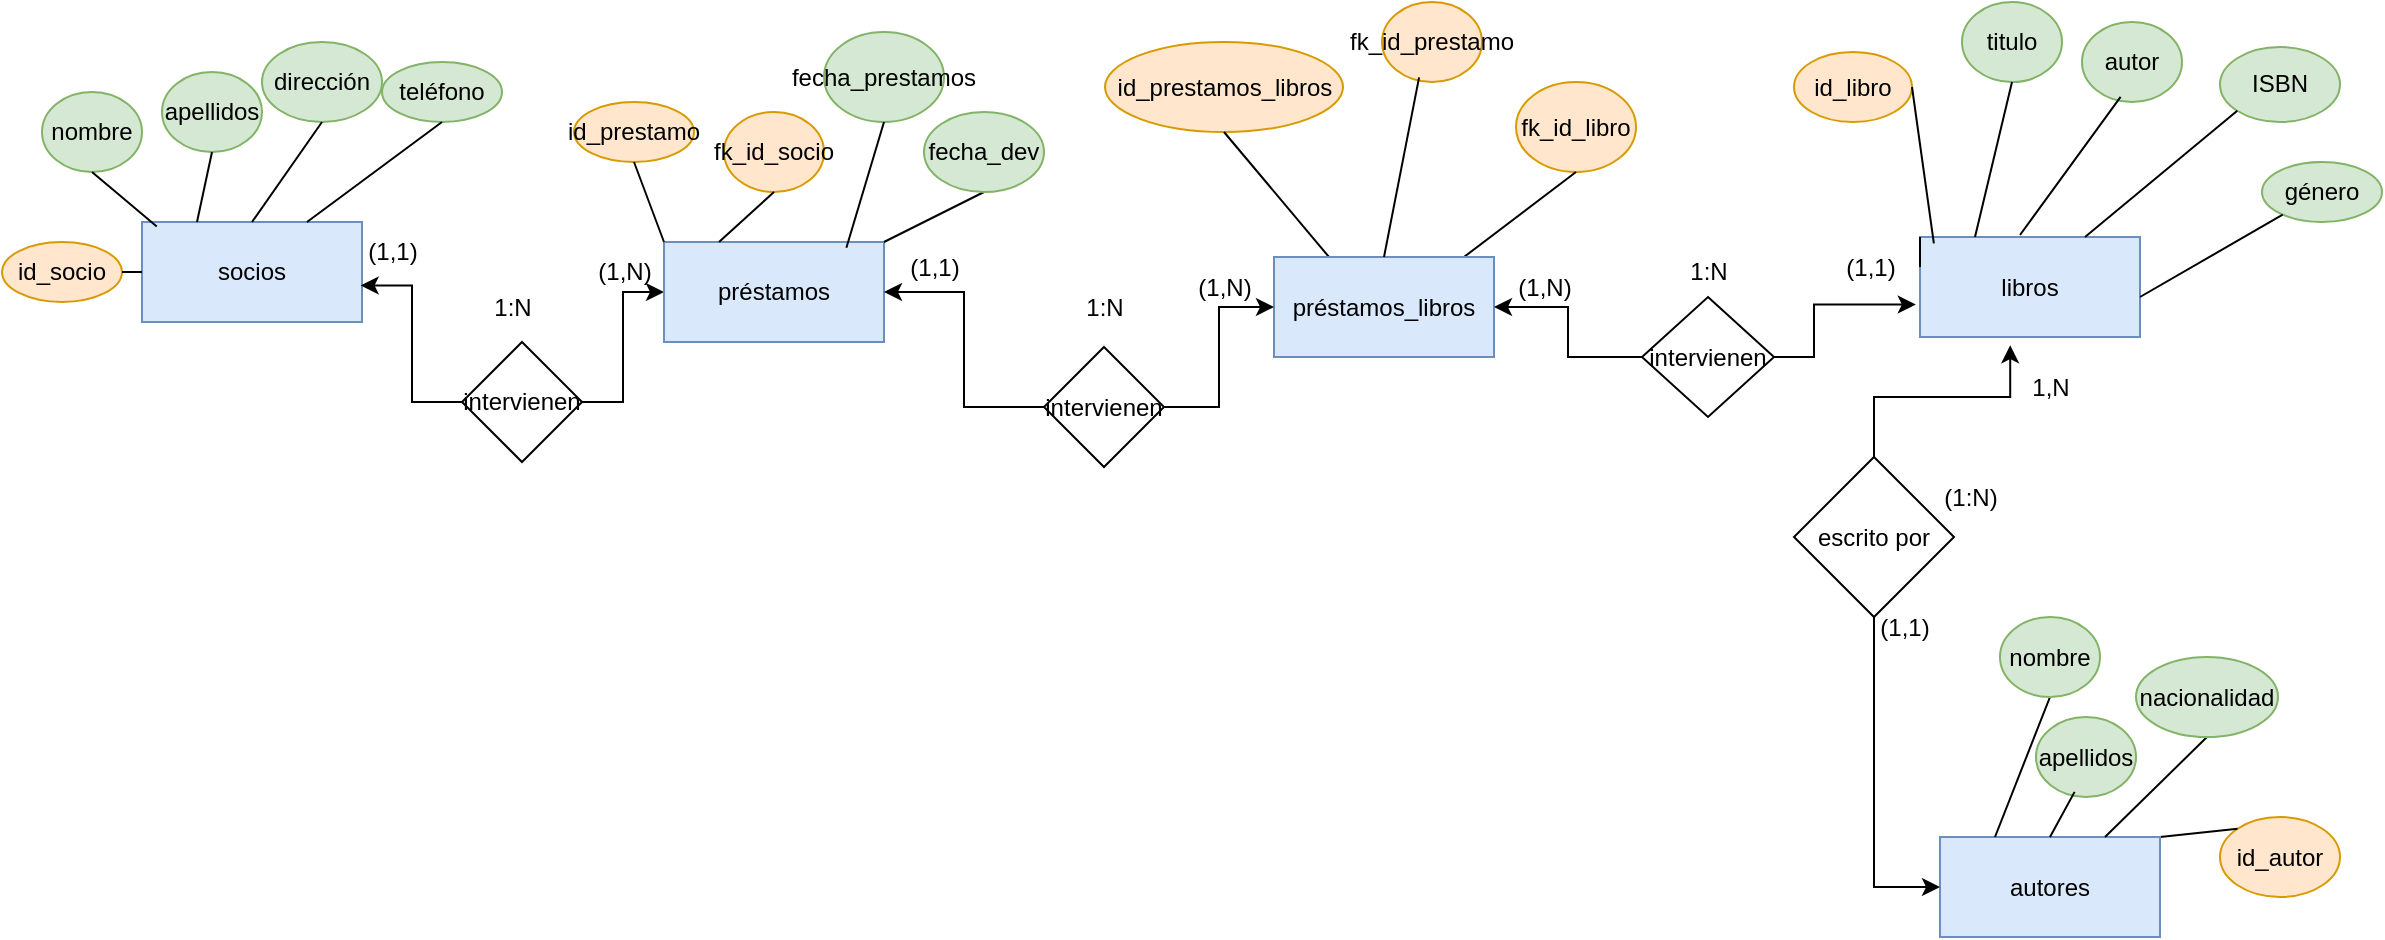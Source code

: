 <mxfile version="26.2.7">
  <diagram name="Página-1" id="aIbBZv8xXnTO-goJJS8v">
    <mxGraphModel dx="1231" dy="634" grid="1" gridSize="10" guides="1" tooltips="1" connect="1" arrows="1" fold="1" page="1" pageScale="1" pageWidth="827" pageHeight="1169" math="0" shadow="0">
      <root>
        <mxCell id="0" />
        <mxCell id="1" parent="0" />
        <mxCell id="xGct-tMNZXT1PtBBOcju-1" value="socios" style="rounded=0;whiteSpace=wrap;html=1;fillColor=#dae8fc;strokeColor=#6c8ebf;" vertex="1" parent="1">
          <mxGeometry x="80" y="110" width="110" height="50" as="geometry" />
        </mxCell>
        <mxCell id="xGct-tMNZXT1PtBBOcju-4" value="apellidos" style="ellipse;whiteSpace=wrap;html=1;fillColor=#d5e8d4;strokeColor=#82b366;" vertex="1" parent="1">
          <mxGeometry x="90" y="35" width="50" height="40" as="geometry" />
        </mxCell>
        <mxCell id="xGct-tMNZXT1PtBBOcju-6" value="dirección" style="ellipse;whiteSpace=wrap;html=1;fillColor=#d5e8d4;strokeColor=#82b366;" vertex="1" parent="1">
          <mxGeometry x="140" y="20" width="60" height="40" as="geometry" />
        </mxCell>
        <mxCell id="xGct-tMNZXT1PtBBOcju-7" value="teléfono" style="ellipse;whiteSpace=wrap;html=1;fillColor=#d5e8d4;strokeColor=#82b366;" vertex="1" parent="1">
          <mxGeometry x="200" y="30" width="60" height="30" as="geometry" />
        </mxCell>
        <mxCell id="xGct-tMNZXT1PtBBOcju-8" value="nombre" style="ellipse;whiteSpace=wrap;html=1;fillColor=#d5e8d4;strokeColor=#82b366;" vertex="1" parent="1">
          <mxGeometry x="30" y="45" width="50" height="40" as="geometry" />
        </mxCell>
        <mxCell id="xGct-tMNZXT1PtBBOcju-9" value="id_socio" style="ellipse;whiteSpace=wrap;html=1;fillColor=#ffe6cc;strokeColor=#d79b00;" vertex="1" parent="1">
          <mxGeometry x="10" y="120" width="60" height="30" as="geometry" />
        </mxCell>
        <mxCell id="xGct-tMNZXT1PtBBOcju-14" value="" style="endArrow=none;html=1;rounded=0;exitX=1;exitY=0.5;exitDx=0;exitDy=0;" edge="1" parent="1" source="xGct-tMNZXT1PtBBOcju-9" target="xGct-tMNZXT1PtBBOcju-1">
          <mxGeometry width="50" height="50" relative="1" as="geometry">
            <mxPoint x="60" y="140" as="sourcePoint" />
            <mxPoint x="110" y="90" as="targetPoint" />
          </mxGeometry>
        </mxCell>
        <mxCell id="xGct-tMNZXT1PtBBOcju-15" value="" style="endArrow=none;html=1;rounded=0;exitX=0.75;exitY=0;exitDx=0;exitDy=0;entryX=0.5;entryY=1;entryDx=0;entryDy=0;" edge="1" parent="1" source="xGct-tMNZXT1PtBBOcju-1" target="xGct-tMNZXT1PtBBOcju-7">
          <mxGeometry width="50" height="50" relative="1" as="geometry">
            <mxPoint x="220" y="140" as="sourcePoint" />
            <mxPoint x="270" y="90" as="targetPoint" />
          </mxGeometry>
        </mxCell>
        <mxCell id="xGct-tMNZXT1PtBBOcju-17" value="" style="endArrow=none;html=1;rounded=0;exitX=0.5;exitY=0;exitDx=0;exitDy=0;entryX=0.5;entryY=1;entryDx=0;entryDy=0;" edge="1" parent="1" source="xGct-tMNZXT1PtBBOcju-1" target="xGct-tMNZXT1PtBBOcju-6">
          <mxGeometry width="50" height="50" relative="1" as="geometry">
            <mxPoint x="170" y="120" as="sourcePoint" />
            <mxPoint x="210" y="80" as="targetPoint" />
          </mxGeometry>
        </mxCell>
        <mxCell id="xGct-tMNZXT1PtBBOcju-18" value="" style="endArrow=none;html=1;rounded=0;exitX=0.25;exitY=0;exitDx=0;exitDy=0;entryX=0.5;entryY=1;entryDx=0;entryDy=0;" edge="1" parent="1" source="xGct-tMNZXT1PtBBOcju-1" target="xGct-tMNZXT1PtBBOcju-4">
          <mxGeometry width="50" height="50" relative="1" as="geometry">
            <mxPoint x="100" y="125" as="sourcePoint" />
            <mxPoint x="130" y="90" as="targetPoint" />
          </mxGeometry>
        </mxCell>
        <mxCell id="xGct-tMNZXT1PtBBOcju-19" value="" style="endArrow=none;html=1;rounded=0;entryX=0.5;entryY=1;entryDx=0;entryDy=0;exitX=0.067;exitY=0.044;exitDx=0;exitDy=0;exitPerimeter=0;" edge="1" parent="1" source="xGct-tMNZXT1PtBBOcju-1" target="xGct-tMNZXT1PtBBOcju-8">
          <mxGeometry width="50" height="50" relative="1" as="geometry">
            <mxPoint x="110" y="100" as="sourcePoint" />
            <mxPoint x="100" y="75" as="targetPoint" />
          </mxGeometry>
        </mxCell>
        <mxCell id="xGct-tMNZXT1PtBBOcju-22" value="libros" style="rounded=0;whiteSpace=wrap;html=1;fillColor=#dae8fc;strokeColor=#6c8ebf;" vertex="1" parent="1">
          <mxGeometry x="969" y="117.5" width="110" height="50" as="geometry" />
        </mxCell>
        <mxCell id="xGct-tMNZXT1PtBBOcju-23" value="id_libro" style="ellipse;whiteSpace=wrap;html=1;fillColor=#ffe6cc;strokeColor=#d79b00;" vertex="1" parent="1">
          <mxGeometry x="906" y="25" width="59" height="35" as="geometry" />
        </mxCell>
        <mxCell id="xGct-tMNZXT1PtBBOcju-24" value="titulo" style="ellipse;whiteSpace=wrap;html=1;fillColor=#d5e8d4;strokeColor=#82b366;" vertex="1" parent="1">
          <mxGeometry x="990" width="50" height="40" as="geometry" />
        </mxCell>
        <mxCell id="xGct-tMNZXT1PtBBOcju-25" value="autor" style="ellipse;whiteSpace=wrap;html=1;fillColor=#d5e8d4;strokeColor=#82b366;" vertex="1" parent="1">
          <mxGeometry x="1050" y="10" width="50" height="40" as="geometry" />
        </mxCell>
        <mxCell id="xGct-tMNZXT1PtBBOcju-26" value="ISBN" style="ellipse;whiteSpace=wrap;html=1;fillColor=#d5e8d4;strokeColor=#82b366;" vertex="1" parent="1">
          <mxGeometry x="1119" y="22.5" width="60" height="37.5" as="geometry" />
        </mxCell>
        <mxCell id="xGct-tMNZXT1PtBBOcju-27" value="género" style="ellipse;whiteSpace=wrap;html=1;fillColor=#d5e8d4;strokeColor=#82b366;" vertex="1" parent="1">
          <mxGeometry x="1140" y="80" width="60" height="30" as="geometry" />
        </mxCell>
        <mxCell id="xGct-tMNZXT1PtBBOcju-28" value="" style="endArrow=none;html=1;rounded=0;" edge="1" parent="1" target="xGct-tMNZXT1PtBBOcju-27">
          <mxGeometry width="50" height="50" relative="1" as="geometry">
            <mxPoint x="1079" y="147.5" as="sourcePoint" />
            <mxPoint x="1129" y="97.5" as="targetPoint" />
          </mxGeometry>
        </mxCell>
        <mxCell id="xGct-tMNZXT1PtBBOcju-29" value="" style="endArrow=none;html=1;rounded=0;exitX=0.75;exitY=0;exitDx=0;exitDy=0;entryX=0;entryY=1;entryDx=0;entryDy=0;" edge="1" parent="1" source="xGct-tMNZXT1PtBBOcju-22" target="xGct-tMNZXT1PtBBOcju-26">
          <mxGeometry width="50" height="50" relative="1" as="geometry">
            <mxPoint x="1024" y="117.5" as="sourcePoint" />
            <mxPoint x="1089" y="67.5" as="targetPoint" />
          </mxGeometry>
        </mxCell>
        <mxCell id="xGct-tMNZXT1PtBBOcju-30" value="" style="endArrow=none;html=1;rounded=0;entryX=0.386;entryY=0.936;entryDx=0;entryDy=0;entryPerimeter=0;" edge="1" parent="1" target="xGct-tMNZXT1PtBBOcju-25">
          <mxGeometry width="50" height="50" relative="1" as="geometry">
            <mxPoint x="1019" y="116.5" as="sourcePoint" />
            <mxPoint x="1004" y="82.5" as="targetPoint" />
          </mxGeometry>
        </mxCell>
        <mxCell id="xGct-tMNZXT1PtBBOcju-31" value="" style="endArrow=none;html=1;rounded=0;entryX=0.5;entryY=1;entryDx=0;entryDy=0;exitX=0.25;exitY=0;exitDx=0;exitDy=0;" edge="1" parent="1" source="xGct-tMNZXT1PtBBOcju-22" target="xGct-tMNZXT1PtBBOcju-24">
          <mxGeometry width="50" height="50" relative="1" as="geometry">
            <mxPoint x="979" y="112.5" as="sourcePoint" />
            <mxPoint x="934" y="87.5" as="targetPoint" />
          </mxGeometry>
        </mxCell>
        <mxCell id="xGct-tMNZXT1PtBBOcju-32" value="" style="endArrow=none;html=1;rounded=0;exitX=1;exitY=0.5;exitDx=0;exitDy=0;entryX=0;entryY=0;entryDx=0;entryDy=0;" edge="1" parent="1" source="xGct-tMNZXT1PtBBOcju-53" target="xGct-tMNZXT1PtBBOcju-22">
          <mxGeometry width="50" height="50" relative="1" as="geometry">
            <mxPoint x="929" y="142.5" as="sourcePoint" />
            <mxPoint x="969" y="142.5" as="targetPoint" />
          </mxGeometry>
        </mxCell>
        <mxCell id="xGct-tMNZXT1PtBBOcju-36" value="id_autor" style="ellipse;whiteSpace=wrap;html=1;fillColor=#ffe6cc;strokeColor=#d79b00;" vertex="1" parent="1">
          <mxGeometry x="1119" y="407.5" width="60" height="40" as="geometry" />
        </mxCell>
        <mxCell id="xGct-tMNZXT1PtBBOcju-37" value="" style="endArrow=none;html=1;rounded=0;exitX=0;exitY=0;exitDx=0;exitDy=0;entryX=1;entryY=0;entryDx=0;entryDy=0;" edge="1" source="xGct-tMNZXT1PtBBOcju-36" parent="1" target="xGct-tMNZXT1PtBBOcju-38">
          <mxGeometry width="50" height="50" relative="1" as="geometry">
            <mxPoint x="930" y="352.5" as="sourcePoint" />
            <mxPoint x="970" y="352.5" as="targetPoint" />
          </mxGeometry>
        </mxCell>
        <mxCell id="xGct-tMNZXT1PtBBOcju-38" value="autores" style="rounded=0;whiteSpace=wrap;html=1;fillColor=#dae8fc;strokeColor=#6c8ebf;" vertex="1" parent="1">
          <mxGeometry x="979" y="417.5" width="110" height="50" as="geometry" />
        </mxCell>
        <mxCell id="xGct-tMNZXT1PtBBOcju-39" value="" style="endArrow=none;html=1;rounded=0;entryX=0.5;entryY=1;entryDx=0;entryDy=0;exitX=0.25;exitY=0;exitDx=0;exitDy=0;" edge="1" target="xGct-tMNZXT1PtBBOcju-40" parent="1" source="xGct-tMNZXT1PtBBOcju-38">
          <mxGeometry width="50" height="50" relative="1" as="geometry">
            <mxPoint x="969" y="317.5" as="sourcePoint" />
            <mxPoint x="935" y="297.5" as="targetPoint" />
          </mxGeometry>
        </mxCell>
        <mxCell id="xGct-tMNZXT1PtBBOcju-40" value="nombre" style="ellipse;whiteSpace=wrap;html=1;fillColor=#d5e8d4;strokeColor=#82b366;" vertex="1" parent="1">
          <mxGeometry x="1009" y="307.5" width="50" height="40" as="geometry" />
        </mxCell>
        <mxCell id="xGct-tMNZXT1PtBBOcju-41" value="apellidos" style="ellipse;whiteSpace=wrap;html=1;fillColor=#d5e8d4;strokeColor=#82b366;" vertex="1" parent="1">
          <mxGeometry x="1027" y="357.5" width="50" height="40" as="geometry" />
        </mxCell>
        <mxCell id="xGct-tMNZXT1PtBBOcju-42" value="" style="endArrow=none;html=1;rounded=0;exitX=0.5;exitY=0;exitDx=0;exitDy=0;entryX=0.386;entryY=0.936;entryDx=0;entryDy=0;entryPerimeter=0;" edge="1" target="xGct-tMNZXT1PtBBOcju-41" parent="1" source="xGct-tMNZXT1PtBBOcju-38">
          <mxGeometry width="50" height="50" relative="1" as="geometry">
            <mxPoint x="998" y="327.5" as="sourcePoint" />
            <mxPoint x="1005" y="292.5" as="targetPoint" />
          </mxGeometry>
        </mxCell>
        <mxCell id="xGct-tMNZXT1PtBBOcju-43" value="" style="endArrow=none;html=1;rounded=0;exitX=0.75;exitY=0;exitDx=0;exitDy=0;entryX=0.5;entryY=1;entryDx=0;entryDy=0;" edge="1" target="xGct-tMNZXT1PtBBOcju-44" parent="1" source="xGct-tMNZXT1PtBBOcju-38">
          <mxGeometry width="50" height="50" relative="1" as="geometry">
            <mxPoint x="1025" y="327.5" as="sourcePoint" />
            <mxPoint x="1090" y="277.5" as="targetPoint" />
          </mxGeometry>
        </mxCell>
        <mxCell id="xGct-tMNZXT1PtBBOcju-44" value="nacionalidad" style="ellipse;whiteSpace=wrap;html=1;fillColor=#d5e8d4;strokeColor=#82b366;" vertex="1" parent="1">
          <mxGeometry x="1077" y="327.5" width="71" height="40" as="geometry" />
        </mxCell>
        <mxCell id="xGct-tMNZXT1PtBBOcju-78" style="edgeStyle=orthogonalEdgeStyle;rounded=0;orthogonalLoop=1;jettySize=auto;html=1;exitX=1;exitY=0.5;exitDx=0;exitDy=0;entryX=0;entryY=0.5;entryDx=0;entryDy=0;" edge="1" parent="1" source="xGct-tMNZXT1PtBBOcju-47" target="xGct-tMNZXT1PtBBOcju-63">
          <mxGeometry relative="1" as="geometry" />
        </mxCell>
        <mxCell id="xGct-tMNZXT1PtBBOcju-47" value="intervienen" style="rhombus;whiteSpace=wrap;html=1;" vertex="1" parent="1">
          <mxGeometry x="240" y="170" width="60" height="60" as="geometry" />
        </mxCell>
        <mxCell id="xGct-tMNZXT1PtBBOcju-51" style="edgeStyle=orthogonalEdgeStyle;rounded=0;orthogonalLoop=1;jettySize=auto;html=1;entryX=0.994;entryY=0.634;entryDx=0;entryDy=0;entryPerimeter=0;" edge="1" parent="1" source="xGct-tMNZXT1PtBBOcju-47" target="xGct-tMNZXT1PtBBOcju-1">
          <mxGeometry relative="1" as="geometry" />
        </mxCell>
        <mxCell id="xGct-tMNZXT1PtBBOcju-52" value="(1,1)" style="text;html=1;align=center;verticalAlign=middle;resizable=0;points=[];autosize=1;strokeColor=none;fillColor=none;" vertex="1" parent="1">
          <mxGeometry x="180" y="110" width="50" height="30" as="geometry" />
        </mxCell>
        <mxCell id="xGct-tMNZXT1PtBBOcju-58" style="edgeStyle=orthogonalEdgeStyle;rounded=0;orthogonalLoop=1;jettySize=auto;html=1;entryX=0;entryY=0.5;entryDx=0;entryDy=0;" edge="1" parent="1" source="xGct-tMNZXT1PtBBOcju-56" target="xGct-tMNZXT1PtBBOcju-38">
          <mxGeometry relative="1" as="geometry" />
        </mxCell>
        <mxCell id="xGct-tMNZXT1PtBBOcju-56" value="escrito por" style="rhombus;whiteSpace=wrap;html=1;" vertex="1" parent="1">
          <mxGeometry x="906" y="227.5" width="80" height="80" as="geometry" />
        </mxCell>
        <mxCell id="xGct-tMNZXT1PtBBOcju-57" style="edgeStyle=orthogonalEdgeStyle;rounded=0;orthogonalLoop=1;jettySize=auto;html=1;entryX=0.41;entryY=1.082;entryDx=0;entryDy=0;entryPerimeter=0;" edge="1" parent="1" source="xGct-tMNZXT1PtBBOcju-56" target="xGct-tMNZXT1PtBBOcju-22">
          <mxGeometry relative="1" as="geometry" />
        </mxCell>
        <mxCell id="xGct-tMNZXT1PtBBOcju-59" value="" style="endArrow=none;html=1;rounded=0;exitX=1;exitY=0.5;exitDx=0;exitDy=0;entryX=0.063;entryY=0.063;entryDx=0;entryDy=0;entryPerimeter=0;" edge="1" parent="1" source="xGct-tMNZXT1PtBBOcju-23" target="xGct-tMNZXT1PtBBOcju-22">
          <mxGeometry width="50" height="50" relative="1" as="geometry">
            <mxPoint x="899" y="115.5" as="sourcePoint" />
            <mxPoint x="969" y="117.5" as="targetPoint" />
          </mxGeometry>
        </mxCell>
        <mxCell id="xGct-tMNZXT1PtBBOcju-53" value="(1,1)" style="text;html=1;align=center;verticalAlign=middle;resizable=0;points=[];autosize=1;strokeColor=none;fillColor=none;" vertex="1" parent="1">
          <mxGeometry x="919" y="117.5" width="50" height="30" as="geometry" />
        </mxCell>
        <mxCell id="xGct-tMNZXT1PtBBOcju-60" value="1,N" style="text;html=1;align=center;verticalAlign=middle;resizable=0;points=[];autosize=1;strokeColor=none;fillColor=none;" vertex="1" parent="1">
          <mxGeometry x="1014" y="177.5" width="40" height="30" as="geometry" />
        </mxCell>
        <mxCell id="xGct-tMNZXT1PtBBOcju-61" value="(1,1)" style="text;html=1;align=center;verticalAlign=middle;resizable=0;points=[];autosize=1;strokeColor=none;fillColor=none;" vertex="1" parent="1">
          <mxGeometry x="936" y="297.5" width="50" height="30" as="geometry" />
        </mxCell>
        <mxCell id="xGct-tMNZXT1PtBBOcju-62" value="(1:N)" style="text;html=1;align=center;verticalAlign=middle;resizable=0;points=[];autosize=1;strokeColor=none;fillColor=none;" vertex="1" parent="1">
          <mxGeometry x="969" y="232.5" width="50" height="30" as="geometry" />
        </mxCell>
        <mxCell id="xGct-tMNZXT1PtBBOcju-63" value="préstamos" style="rounded=0;whiteSpace=wrap;html=1;fillColor=#dae8fc;strokeColor=#6c8ebf;" vertex="1" parent="1">
          <mxGeometry x="341" y="120" width="110" height="50" as="geometry" />
        </mxCell>
        <mxCell id="xGct-tMNZXT1PtBBOcju-65" value="fecha_prestamos" style="ellipse;whiteSpace=wrap;html=1;fillColor=#d5e8d4;strokeColor=#82b366;" vertex="1" parent="1">
          <mxGeometry x="421" y="15" width="60" height="45" as="geometry" />
        </mxCell>
        <mxCell id="xGct-tMNZXT1PtBBOcju-67" value="fk_id_socio" style="ellipse;whiteSpace=wrap;html=1;fillColor=#ffe6cc;strokeColor=#d79b00;" vertex="1" parent="1">
          <mxGeometry x="371" y="55" width="50" height="40" as="geometry" />
        </mxCell>
        <mxCell id="xGct-tMNZXT1PtBBOcju-68" value="id_prestamo" style="ellipse;whiteSpace=wrap;html=1;fillColor=#ffe6cc;strokeColor=#d79b00;" vertex="1" parent="1">
          <mxGeometry x="296" y="50" width="60" height="30" as="geometry" />
        </mxCell>
        <mxCell id="xGct-tMNZXT1PtBBOcju-69" value="" style="endArrow=none;html=1;rounded=0;exitX=0.5;exitY=1;exitDx=0;exitDy=0;entryX=0;entryY=0;entryDx=0;entryDy=0;" edge="1" source="xGct-tMNZXT1PtBBOcju-68" target="xGct-tMNZXT1PtBBOcju-63" parent="1">
          <mxGeometry width="50" height="50" relative="1" as="geometry">
            <mxPoint x="321" y="145" as="sourcePoint" />
            <mxPoint x="371" y="95" as="targetPoint" />
          </mxGeometry>
        </mxCell>
        <mxCell id="xGct-tMNZXT1PtBBOcju-71" value="" style="endArrow=none;html=1;rounded=0;exitX=0.829;exitY=0.058;exitDx=0;exitDy=0;exitPerimeter=0;entryX=0.5;entryY=1;entryDx=0;entryDy=0;" edge="1" source="xGct-tMNZXT1PtBBOcju-63" target="xGct-tMNZXT1PtBBOcju-65" parent="1">
          <mxGeometry width="50" height="50" relative="1" as="geometry">
            <mxPoint x="431" y="125" as="sourcePoint" />
            <mxPoint x="456" y="65" as="targetPoint" />
          </mxGeometry>
        </mxCell>
        <mxCell id="xGct-tMNZXT1PtBBOcju-73" value="" style="endArrow=none;html=1;rounded=0;entryX=0.5;entryY=1;entryDx=0;entryDy=0;exitX=0.25;exitY=0;exitDx=0;exitDy=0;" edge="1" source="xGct-tMNZXT1PtBBOcju-63" target="xGct-tMNZXT1PtBBOcju-67" parent="1">
          <mxGeometry width="50" height="50" relative="1" as="geometry">
            <mxPoint x="361" y="115" as="sourcePoint" />
            <mxPoint x="361" y="80" as="targetPoint" />
          </mxGeometry>
        </mxCell>
        <mxCell id="xGct-tMNZXT1PtBBOcju-74" value="(1,1)" style="text;html=1;align=center;verticalAlign=middle;resizable=0;points=[];autosize=1;strokeColor=none;fillColor=none;" vertex="1" parent="1">
          <mxGeometry x="451" y="117.5" width="50" height="30" as="geometry" />
        </mxCell>
        <mxCell id="xGct-tMNZXT1PtBBOcju-75" value="" style="endArrow=none;html=1;rounded=0;exitX=1;exitY=0;exitDx=0;exitDy=0;entryX=0.5;entryY=1;entryDx=0;entryDy=0;" edge="1" target="xGct-tMNZXT1PtBBOcju-76" parent="1" source="xGct-tMNZXT1PtBBOcju-63">
          <mxGeometry width="50" height="50" relative="1" as="geometry">
            <mxPoint x="481" y="120" as="sourcePoint" />
            <mxPoint x="526" y="90" as="targetPoint" />
          </mxGeometry>
        </mxCell>
        <mxCell id="xGct-tMNZXT1PtBBOcju-76" value="fecha_dev" style="ellipse;whiteSpace=wrap;html=1;fillColor=#d5e8d4;strokeColor=#82b366;" vertex="1" parent="1">
          <mxGeometry x="471" y="55" width="60" height="40" as="geometry" />
        </mxCell>
        <mxCell id="xGct-tMNZXT1PtBBOcju-81" value="(1,N)" style="text;html=1;align=center;verticalAlign=middle;resizable=0;points=[];autosize=1;strokeColor=none;fillColor=none;" vertex="1" parent="1">
          <mxGeometry x="296" y="120" width="50" height="30" as="geometry" />
        </mxCell>
        <mxCell id="xGct-tMNZXT1PtBBOcju-84" value="fk_id_libro" style="ellipse;whiteSpace=wrap;html=1;fillColor=#ffe6cc;strokeColor=#d79b00;" vertex="1" parent="1">
          <mxGeometry x="767" y="40" width="60" height="45" as="geometry" />
        </mxCell>
        <mxCell id="xGct-tMNZXT1PtBBOcju-86" value="id_prestamos_libros" style="ellipse;whiteSpace=wrap;html=1;fillColor=#ffe6cc;strokeColor=#d79b00;" vertex="1" parent="1">
          <mxGeometry x="561.5" y="20" width="119" height="45" as="geometry" />
        </mxCell>
        <mxCell id="xGct-tMNZXT1PtBBOcju-87" value="" style="endArrow=none;html=1;rounded=0;exitX=0.5;exitY=1;exitDx=0;exitDy=0;entryX=0.25;entryY=0;entryDx=0;entryDy=0;" edge="1" source="xGct-tMNZXT1PtBBOcju-86" target="xGct-tMNZXT1PtBBOcju-94" parent="1">
          <mxGeometry width="50" height="50" relative="1" as="geometry">
            <mxPoint x="626" y="152.5" as="sourcePoint" />
            <mxPoint x="676" y="102.5" as="targetPoint" />
          </mxGeometry>
        </mxCell>
        <mxCell id="xGct-tMNZXT1PtBBOcju-88" value="" style="endArrow=none;html=1;rounded=0;exitX=0.829;exitY=0.058;exitDx=0;exitDy=0;exitPerimeter=0;entryX=0.5;entryY=1;entryDx=0;entryDy=0;" edge="1" source="xGct-tMNZXT1PtBBOcju-94" target="xGct-tMNZXT1PtBBOcju-84" parent="1">
          <mxGeometry width="50" height="50" relative="1" as="geometry">
            <mxPoint x="736" y="132.5" as="sourcePoint" />
            <mxPoint x="761" y="72.5" as="targetPoint" />
          </mxGeometry>
        </mxCell>
        <mxCell id="xGct-tMNZXT1PtBBOcju-90" value="(1,N)" style="text;html=1;align=center;verticalAlign=middle;resizable=0;points=[];autosize=1;strokeColor=none;fillColor=none;" vertex="1" parent="1">
          <mxGeometry x="756" y="127.5" width="50" height="30" as="geometry" />
        </mxCell>
        <mxCell id="xGct-tMNZXT1PtBBOcju-93" value="(1,N)" style="text;html=1;align=center;verticalAlign=middle;resizable=0;points=[];autosize=1;strokeColor=none;fillColor=none;" vertex="1" parent="1">
          <mxGeometry x="596" y="127.5" width="50" height="30" as="geometry" />
        </mxCell>
        <mxCell id="xGct-tMNZXT1PtBBOcju-94" value="préstamos_libros" style="rounded=0;whiteSpace=wrap;html=1;fillColor=#dae8fc;strokeColor=#6c8ebf;" vertex="1" parent="1">
          <mxGeometry x="646" y="127.5" width="110" height="50" as="geometry" />
        </mxCell>
        <mxCell id="xGct-tMNZXT1PtBBOcju-96" style="edgeStyle=orthogonalEdgeStyle;rounded=0;orthogonalLoop=1;jettySize=auto;html=1;entryX=1;entryY=0.5;entryDx=0;entryDy=0;" edge="1" parent="1" source="xGct-tMNZXT1PtBBOcju-95" target="xGct-tMNZXT1PtBBOcju-63">
          <mxGeometry relative="1" as="geometry" />
        </mxCell>
        <mxCell id="xGct-tMNZXT1PtBBOcju-97" style="edgeStyle=orthogonalEdgeStyle;rounded=0;orthogonalLoop=1;jettySize=auto;html=1;entryX=0;entryY=0.5;entryDx=0;entryDy=0;" edge="1" parent="1" source="xGct-tMNZXT1PtBBOcju-95" target="xGct-tMNZXT1PtBBOcju-94">
          <mxGeometry relative="1" as="geometry" />
        </mxCell>
        <mxCell id="xGct-tMNZXT1PtBBOcju-95" value="intervienen" style="rhombus;whiteSpace=wrap;html=1;" vertex="1" parent="1">
          <mxGeometry x="531" y="172.5" width="60" height="60" as="geometry" />
        </mxCell>
        <mxCell id="xGct-tMNZXT1PtBBOcju-99" style="edgeStyle=orthogonalEdgeStyle;rounded=0;orthogonalLoop=1;jettySize=auto;html=1;entryX=1;entryY=0.5;entryDx=0;entryDy=0;" edge="1" parent="1" source="xGct-tMNZXT1PtBBOcju-98" target="xGct-tMNZXT1PtBBOcju-94">
          <mxGeometry relative="1" as="geometry" />
        </mxCell>
        <mxCell id="xGct-tMNZXT1PtBBOcju-98" value="intervienen" style="rhombus;whiteSpace=wrap;html=1;" vertex="1" parent="1">
          <mxGeometry x="830" y="147.5" width="66" height="60" as="geometry" />
        </mxCell>
        <mxCell id="xGct-tMNZXT1PtBBOcju-100" style="edgeStyle=orthogonalEdgeStyle;rounded=0;orthogonalLoop=1;jettySize=auto;html=1;entryX=0.958;entryY=1.125;entryDx=0;entryDy=0;entryPerimeter=0;" edge="1" parent="1" source="xGct-tMNZXT1PtBBOcju-98" target="xGct-tMNZXT1PtBBOcju-53">
          <mxGeometry relative="1" as="geometry" />
        </mxCell>
        <mxCell id="xGct-tMNZXT1PtBBOcju-101" value="1:N" style="text;html=1;align=center;verticalAlign=middle;resizable=0;points=[];autosize=1;strokeColor=none;fillColor=none;" vertex="1" parent="1">
          <mxGeometry x="245" y="137.5" width="40" height="30" as="geometry" />
        </mxCell>
        <mxCell id="xGct-tMNZXT1PtBBOcju-102" value="1:N" style="text;html=1;align=center;verticalAlign=middle;resizable=0;points=[];autosize=1;strokeColor=none;fillColor=none;" vertex="1" parent="1">
          <mxGeometry x="541" y="137.5" width="40" height="30" as="geometry" />
        </mxCell>
        <mxCell id="xGct-tMNZXT1PtBBOcju-103" value="1:N" style="text;html=1;align=center;verticalAlign=middle;resizable=0;points=[];autosize=1;strokeColor=none;fillColor=none;" vertex="1" parent="1">
          <mxGeometry x="843" y="120" width="40" height="30" as="geometry" />
        </mxCell>
        <mxCell id="xGct-tMNZXT1PtBBOcju-104" value="fk_id_prestamo" style="ellipse;whiteSpace=wrap;html=1;fillColor=#ffe6cc;strokeColor=#d79b00;" vertex="1" parent="1">
          <mxGeometry x="700" width="50" height="40" as="geometry" />
        </mxCell>
        <mxCell id="xGct-tMNZXT1PtBBOcju-105" value="" style="endArrow=none;html=1;rounded=0;entryX=0.371;entryY=0.942;entryDx=0;entryDy=0;entryPerimeter=0;exitX=0.5;exitY=0;exitDx=0;exitDy=0;" edge="1" parent="1" source="xGct-tMNZXT1PtBBOcju-94" target="xGct-tMNZXT1PtBBOcju-104">
          <mxGeometry width="50" height="50" relative="1" as="geometry">
            <mxPoint x="620" y="127.5" as="sourcePoint" />
            <mxPoint x="670" y="77.5" as="targetPoint" />
          </mxGeometry>
        </mxCell>
      </root>
    </mxGraphModel>
  </diagram>
</mxfile>
